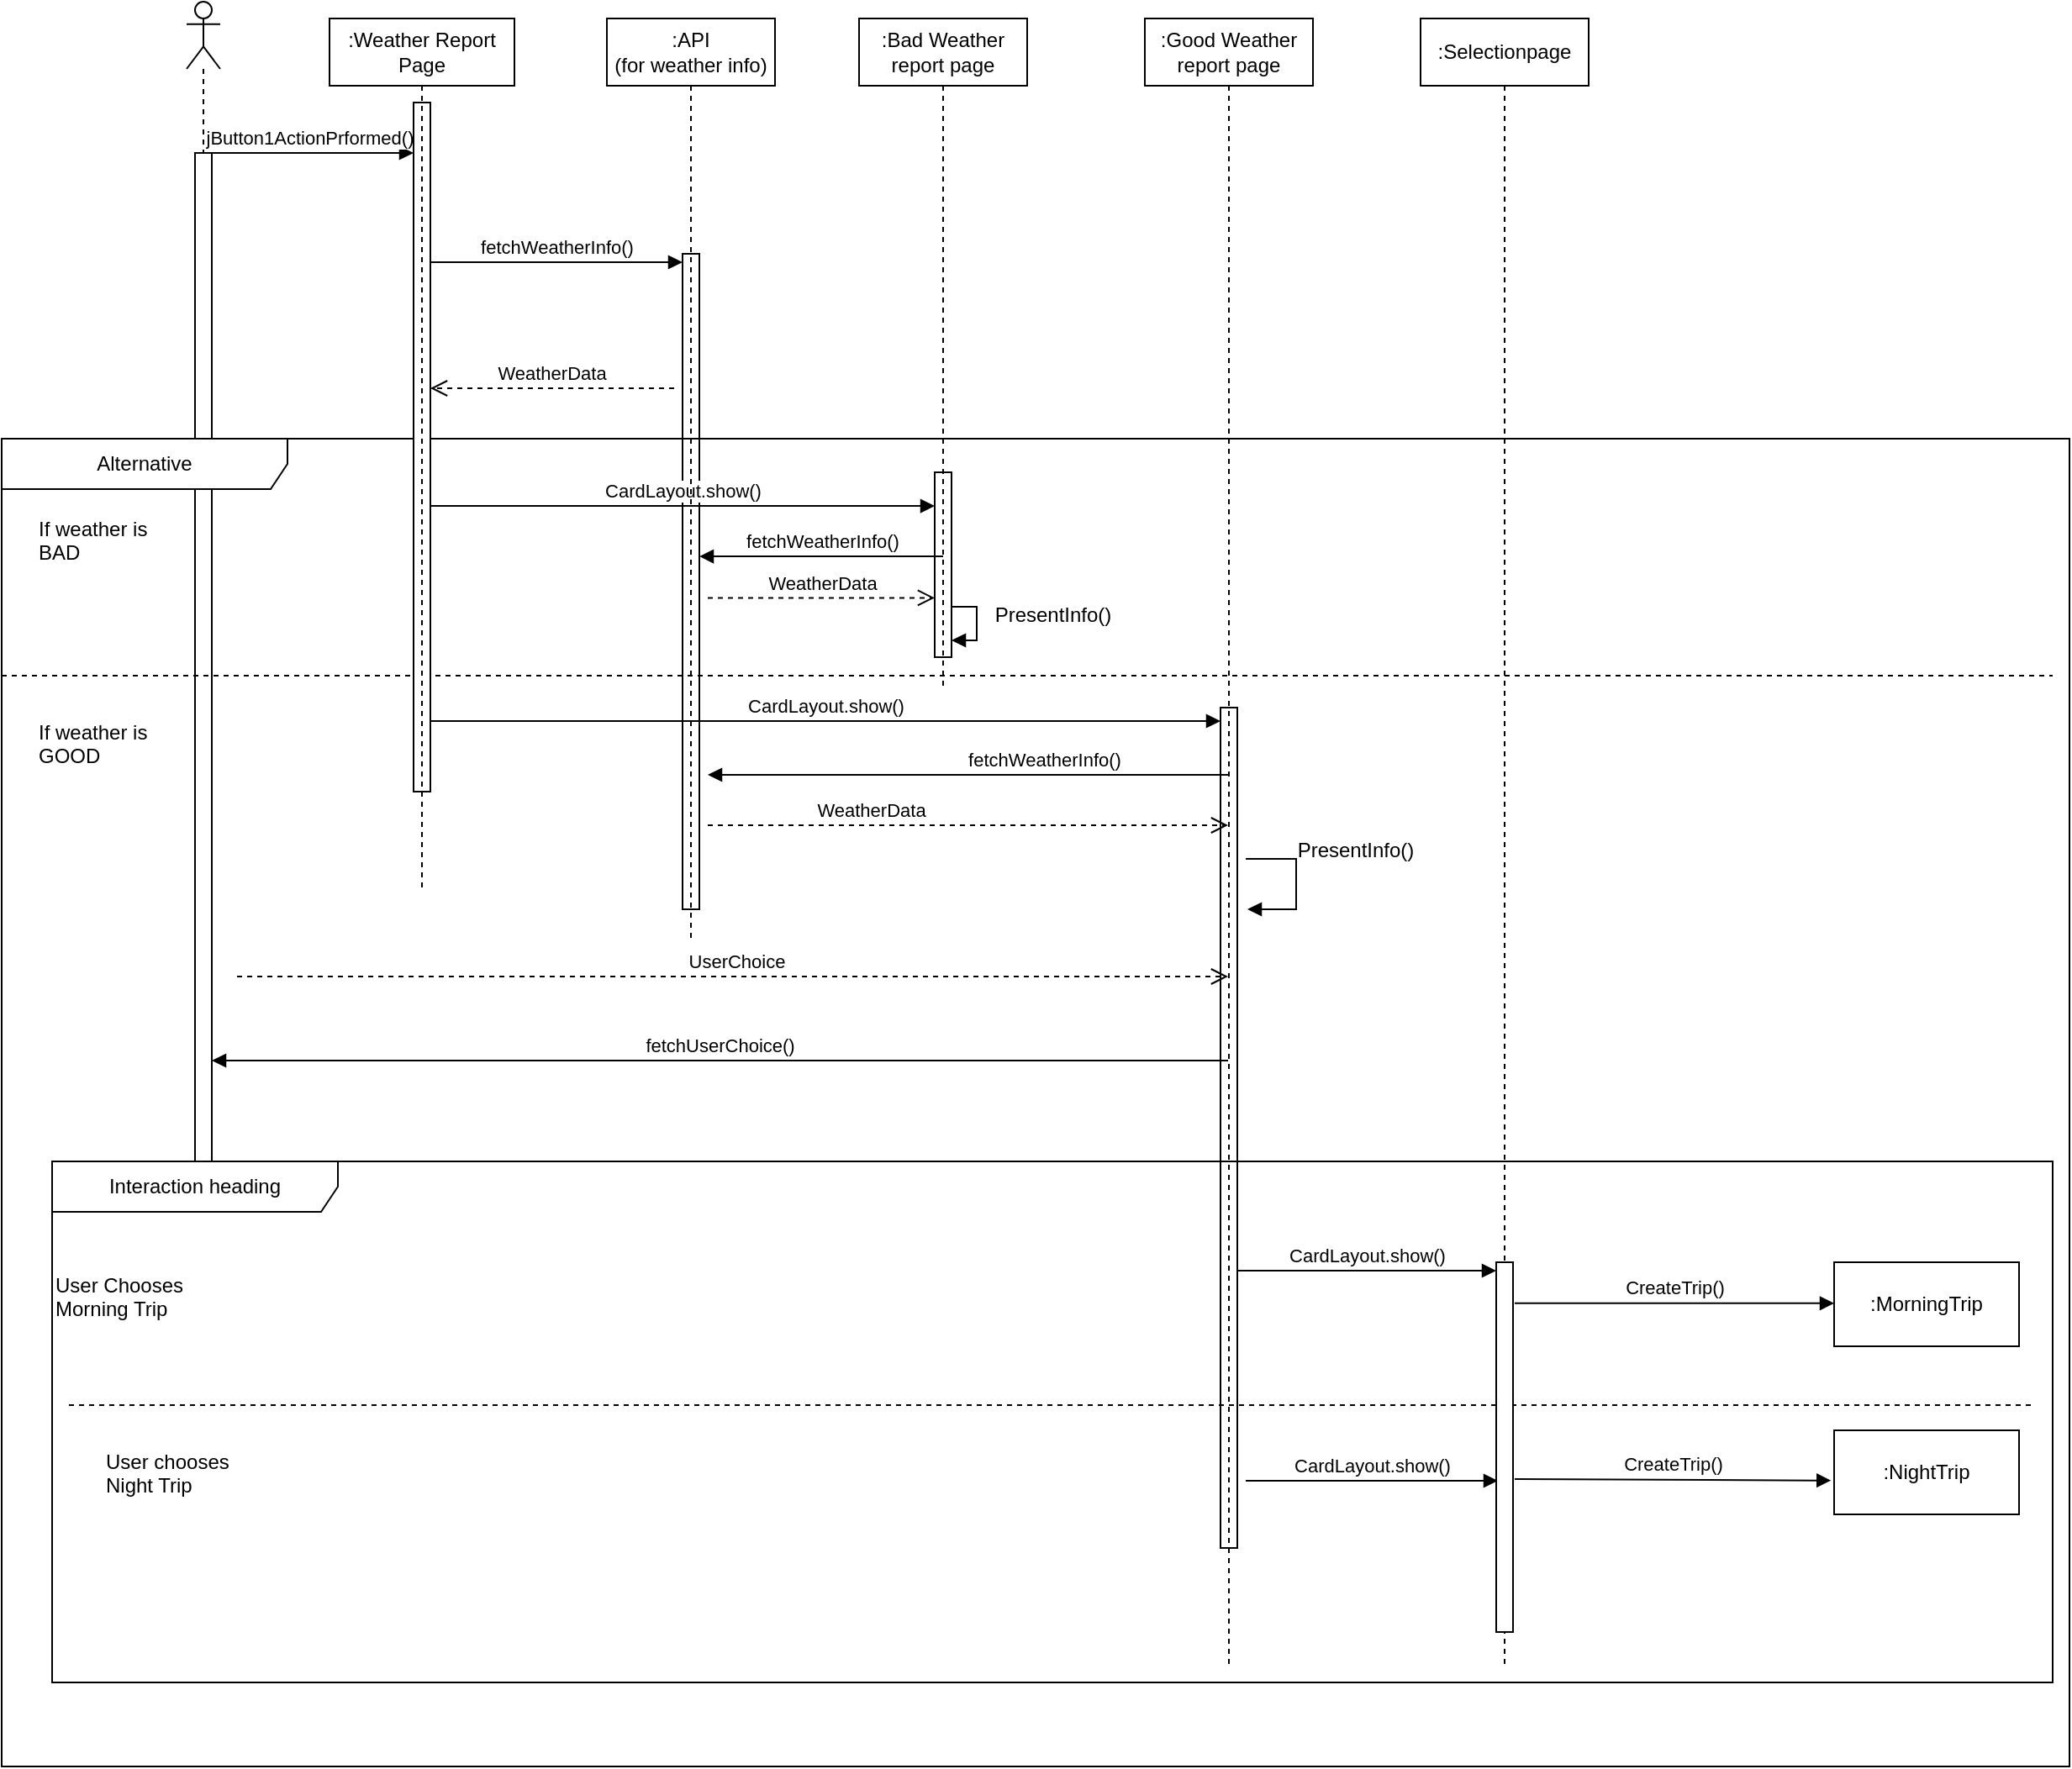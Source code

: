 <mxfile version="26.2.15" pages="2">
  <diagram name="Page-1" id="AXV5Ip_F105kOVPNSi5x">
    <mxGraphModel dx="1281" dy="674" grid="1" gridSize="10" guides="1" tooltips="1" connect="1" arrows="1" fold="1" page="1" pageScale="1" pageWidth="850" pageHeight="1100" math="0" shadow="0">
      <root>
        <mxCell id="0" />
        <mxCell id="1" parent="0" />
        <mxCell id="CMh_r47T7cLFM_LixM8--1" value="" style="shape=umlLifeline;perimeter=lifelinePerimeter;whiteSpace=wrap;html=1;container=1;dropTarget=0;collapsible=0;recursiveResize=0;outlineConnect=0;portConstraint=eastwest;newEdgeStyle={&quot;curved&quot;:0,&quot;rounded&quot;:0};participant=umlActor;" parent="1" vertex="1">
          <mxGeometry x="150" y="790" width="20" height="680" as="geometry" />
        </mxCell>
        <mxCell id="CMh_r47T7cLFM_LixM8--2" value="" style="html=1;points=[[0,0,0,0,5],[0,1,0,0,-5],[1,0,0,0,5],[1,1,0,0,-5]];perimeter=orthogonalPerimeter;outlineConnect=0;targetShapes=umlLifeline;portConstraint=eastwest;newEdgeStyle={&quot;curved&quot;:0,&quot;rounded&quot;:0};" parent="CMh_r47T7cLFM_LixM8--1" vertex="1">
          <mxGeometry x="5" y="90" width="10" height="610" as="geometry" />
        </mxCell>
        <mxCell id="CMh_r47T7cLFM_LixM8--5" value="jButton1ActionPrformed()" style="html=1;verticalAlign=bottom;endArrow=block;curved=0;rounded=0;" parent="1" target="CMh_r47T7cLFM_LixM8--31" edge="1">
          <mxGeometry width="80" relative="1" as="geometry">
            <mxPoint x="160" y="880" as="sourcePoint" />
            <mxPoint x="290" y="880" as="targetPoint" />
          </mxGeometry>
        </mxCell>
        <mxCell id="CMh_r47T7cLFM_LixM8--8" value="" style="html=1;points=[[0,0,0,0,5],[0,1,0,0,-5],[1,0,0,0,5],[1,1,0,0,-5]];perimeter=orthogonalPerimeter;outlineConnect=0;targetShapes=umlLifeline;portConstraint=eastwest;newEdgeStyle={&quot;curved&quot;:0,&quot;rounded&quot;:0};" parent="1" vertex="1">
          <mxGeometry x="445" y="940" width="10" height="390" as="geometry" />
        </mxCell>
        <mxCell id="CMh_r47T7cLFM_LixM8--9" value="fetchWeatherInfo()" style="html=1;verticalAlign=bottom;endArrow=block;curved=0;rounded=0;entryX=0;entryY=0;entryDx=0;entryDy=5;entryPerimeter=0;" parent="1" source="CMh_r47T7cLFM_LixM8--31" target="CMh_r47T7cLFM_LixM8--8" edge="1">
          <mxGeometry width="80" relative="1" as="geometry">
            <mxPoint x="305" y="910" as="sourcePoint" />
            <mxPoint x="441" y="911" as="targetPoint" />
            <mxPoint as="offset" />
          </mxGeometry>
        </mxCell>
        <mxCell id="CMh_r47T7cLFM_LixM8--10" value="WeatherData" style="html=1;verticalAlign=bottom;endArrow=open;dashed=1;endSize=8;curved=0;rounded=0;" parent="1" target="CMh_r47T7cLFM_LixM8--31" edge="1">
          <mxGeometry x="0.007" relative="1" as="geometry">
            <mxPoint x="440" y="1020" as="sourcePoint" />
            <mxPoint x="500" y="1040" as="targetPoint" />
            <mxPoint as="offset" />
          </mxGeometry>
        </mxCell>
        <mxCell id="CMh_r47T7cLFM_LixM8--11" value="Alternative" style="shape=umlFrame;whiteSpace=wrap;html=1;pointerEvents=0;recursiveResize=0;container=1;collapsible=0;width=170;" parent="1" vertex="1">
          <mxGeometry x="40" y="1050" width="1230" height="790" as="geometry" />
        </mxCell>
        <mxCell id="CMh_r47T7cLFM_LixM8--12" value="&lt;div&gt;If weather is&amp;nbsp;&lt;/div&gt;&lt;div&gt;BAD&lt;/div&gt;" style="text;html=1;" parent="CMh_r47T7cLFM_LixM8--11" vertex="1">
          <mxGeometry width="100" height="20" relative="1" as="geometry">
            <mxPoint x="20" y="40" as="offset" />
          </mxGeometry>
        </mxCell>
        <mxCell id="CMh_r47T7cLFM_LixM8--13" value="&lt;div&gt;If weather is &lt;br&gt;&lt;/div&gt;&lt;div&gt;GOOD&lt;/div&gt;" style="line;strokeWidth=1;dashed=1;labelPosition=center;verticalLabelPosition=bottom;align=left;verticalAlign=top;spacingLeft=20;spacingTop=15;html=1;whiteSpace=wrap;" parent="CMh_r47T7cLFM_LixM8--11" vertex="1">
          <mxGeometry y="136" width="1220" height="10" as="geometry" />
        </mxCell>
        <mxCell id="CMh_r47T7cLFM_LixM8--15" value="CardLayout.show()" style="html=1;verticalAlign=bottom;endArrow=block;curved=0;rounded=0;" parent="CMh_r47T7cLFM_LixM8--11" edge="1">
          <mxGeometry width="80" relative="1" as="geometry">
            <mxPoint x="255" y="168" as="sourcePoint" />
            <mxPoint x="725" y="168" as="targetPoint" />
            <mxPoint as="offset" />
          </mxGeometry>
        </mxCell>
        <mxCell id="CMh_r47T7cLFM_LixM8--16" value="" style="html=1;points=[[0,0,0,0,5],[0,1,0,0,-5],[1,0,0,0,5],[1,1,0,0,-5]];perimeter=orthogonalPerimeter;outlineConnect=0;targetShapes=umlLifeline;portConstraint=eastwest;newEdgeStyle={&quot;curved&quot;:0,&quot;rounded&quot;:0};" parent="CMh_r47T7cLFM_LixM8--11" vertex="1">
          <mxGeometry x="725" y="160" width="10" height="500" as="geometry" />
        </mxCell>
        <mxCell id="CMh_r47T7cLFM_LixM8--19" value="PresentInfo()" style="text;html=1;align=center;verticalAlign=middle;resizable=0;points=[];autosize=1;strokeColor=none;fillColor=none;" parent="CMh_r47T7cLFM_LixM8--11" vertex="1">
          <mxGeometry x="580" y="90" width="90" height="30" as="geometry" />
        </mxCell>
        <mxCell id="CMh_r47T7cLFM_LixM8--20" value="" style="html=1;align=left;spacingLeft=2;endArrow=block;rounded=0;edgeStyle=orthogonalEdgeStyle;curved=0;rounded=0;" parent="CMh_r47T7cLFM_LixM8--11" edge="1">
          <mxGeometry relative="1" as="geometry">
            <mxPoint x="740" y="250" as="sourcePoint" />
            <Array as="points">
              <mxPoint x="770" y="250" />
              <mxPoint x="770" y="280" />
            </Array>
            <mxPoint x="741" y="280" as="targetPoint" />
          </mxGeometry>
        </mxCell>
        <mxCell id="CMh_r47T7cLFM_LixM8--21" value="WeatherData" style="html=1;verticalAlign=bottom;endArrow=open;dashed=1;endSize=8;curved=0;rounded=0;" parent="CMh_r47T7cLFM_LixM8--11" target="CMh_r47T7cLFM_LixM8--48" edge="1">
          <mxGeometry x="-0.372" relative="1" as="geometry">
            <mxPoint x="420" y="230" as="sourcePoint" />
            <mxPoint x="700" y="230" as="targetPoint" />
            <mxPoint as="offset" />
          </mxGeometry>
        </mxCell>
        <mxCell id="CMh_r47T7cLFM_LixM8--22" value="fetchWeatherInfo()" style="html=1;verticalAlign=bottom;endArrow=block;curved=0;rounded=0;" parent="CMh_r47T7cLFM_LixM8--11" source="CMh_r47T7cLFM_LixM8--48" edge="1">
          <mxGeometry x="-0.292" width="80" relative="1" as="geometry">
            <mxPoint x="690" y="200" as="sourcePoint" />
            <mxPoint x="420" y="200" as="targetPoint" />
            <mxPoint as="offset" />
          </mxGeometry>
        </mxCell>
        <mxCell id="CMh_r47T7cLFM_LixM8--23" value="PresentInfo()" style="text;html=1;align=center;verticalAlign=middle;resizable=0;points=[];autosize=1;strokeColor=none;fillColor=none;" parent="CMh_r47T7cLFM_LixM8--11" vertex="1">
          <mxGeometry x="760" y="230" width="90" height="30" as="geometry" />
        </mxCell>
        <mxCell id="CMh_r47T7cLFM_LixM8--24" value="Interaction heading" style="shape=umlFrame;whiteSpace=wrap;html=1;pointerEvents=0;recursiveResize=0;container=1;collapsible=0;width=170;" parent="CMh_r47T7cLFM_LixM8--11" vertex="1">
          <mxGeometry x="30" y="430" width="1190" height="310" as="geometry" />
        </mxCell>
        <mxCell id="CMh_r47T7cLFM_LixM8--25" value="&lt;div&gt;User Chooses&lt;/div&gt;&lt;div&gt;Morning Trip&lt;/div&gt;" style="text;html=1;" parent="CMh_r47T7cLFM_LixM8--24" vertex="1">
          <mxGeometry width="100" height="20" relative="1" as="geometry">
            <mxPoint y="60" as="offset" />
          </mxGeometry>
        </mxCell>
        <mxCell id="CMh_r47T7cLFM_LixM8--26" value="&lt;div&gt;User chooses&amp;nbsp;&lt;/div&gt;&lt;div&gt;Night Trip&lt;/div&gt;" style="line;strokeWidth=1;dashed=1;labelPosition=center;verticalLabelPosition=bottom;align=left;verticalAlign=top;spacingLeft=20;spacingTop=15;html=1;whiteSpace=wrap;" parent="CMh_r47T7cLFM_LixM8--24" vertex="1">
          <mxGeometry x="10" y="140" width="1170" height="10" as="geometry" />
        </mxCell>
        <mxCell id="CMh_r47T7cLFM_LixM8--27" value="CardLayout.show()" style="html=1;verticalAlign=bottom;endArrow=block;curved=0;rounded=0;entryX=0;entryY=0;entryDx=0;entryDy=5;entryPerimeter=0;" parent="CMh_r47T7cLFM_LixM8--24" edge="1">
          <mxGeometry width="80" relative="1" as="geometry">
            <mxPoint x="710" y="190" as="sourcePoint" />
            <mxPoint x="860" y="190" as="targetPoint" />
            <mxPoint as="offset" />
          </mxGeometry>
        </mxCell>
        <mxCell id="CMh_r47T7cLFM_LixM8--28" value="CreateTrip()" style="html=1;verticalAlign=bottom;endArrow=block;curved=0;rounded=0;entryX=-0.017;entryY=0.597;entryDx=0;entryDy=0;entryPerimeter=0;" parent="CMh_r47T7cLFM_LixM8--24" target="CMh_r47T7cLFM_LixM8--39" edge="1">
          <mxGeometry width="80" relative="1" as="geometry">
            <mxPoint x="870" y="189" as="sourcePoint" />
            <mxPoint x="1060" y="189" as="targetPoint" />
            <mxPoint as="offset" />
          </mxGeometry>
        </mxCell>
        <mxCell id="CMh_r47T7cLFM_LixM8--29" value="UserChoice" style="html=1;verticalAlign=bottom;endArrow=open;dashed=1;endSize=8;curved=0;rounded=0;" parent="CMh_r47T7cLFM_LixM8--11" target="CMh_r47T7cLFM_LixM8--48" edge="1">
          <mxGeometry x="0.007" relative="1" as="geometry">
            <mxPoint x="140" y="320" as="sourcePoint" />
            <mxPoint x="710" y="320" as="targetPoint" />
            <mxPoint as="offset" />
          </mxGeometry>
        </mxCell>
        <mxCell id="CMh_r47T7cLFM_LixM8--30" value="fetchUserChoice()" style="html=1;verticalAlign=bottom;endArrow=block;curved=0;rounded=0;" parent="CMh_r47T7cLFM_LixM8--11" source="CMh_r47T7cLFM_LixM8--48" edge="1">
          <mxGeometry width="80" relative="1" as="geometry">
            <mxPoint x="690" y="370" as="sourcePoint" />
            <mxPoint x="125" y="370" as="targetPoint" />
            <mxPoint as="offset" />
          </mxGeometry>
        </mxCell>
        <mxCell id="CMh_r47T7cLFM_LixM8--31" value="" style="html=1;points=[[0,0,0,0,5],[0,1,0,0,-5],[1,0,0,0,5],[1,1,0,0,-5]];perimeter=orthogonalPerimeter;outlineConnect=0;targetShapes=umlLifeline;portConstraint=eastwest;newEdgeStyle={&quot;curved&quot;:0,&quot;rounded&quot;:0};" parent="CMh_r47T7cLFM_LixM8--11" vertex="1">
          <mxGeometry x="245" y="-200" width="10" height="410" as="geometry" />
        </mxCell>
        <mxCell id="CMh_r47T7cLFM_LixM8--39" value=":NightTrip" style="html=1;whiteSpace=wrap;" parent="CMh_r47T7cLFM_LixM8--11" vertex="1">
          <mxGeometry x="1090" y="590" width="110" height="50" as="geometry" />
        </mxCell>
        <mxCell id="CMh_r47T7cLFM_LixM8--48" value=":Good Weather report page" style="shape=umlLifeline;perimeter=lifelinePerimeter;whiteSpace=wrap;html=1;container=1;dropTarget=0;collapsible=0;recursiveResize=0;outlineConnect=0;portConstraint=eastwest;newEdgeStyle={&quot;curved&quot;:0,&quot;rounded&quot;:0};" parent="CMh_r47T7cLFM_LixM8--11" vertex="1">
          <mxGeometry x="680" y="-250" width="100" height="980" as="geometry" />
        </mxCell>
        <mxCell id="CMh_r47T7cLFM_LixM8--33" value="" style="html=1;points=[[0,0,0,0,5],[0,1,0,0,-5],[1,0,0,0,5],[1,1,0,0,-5]];perimeter=orthogonalPerimeter;outlineConnect=0;targetShapes=umlLifeline;portConstraint=eastwest;newEdgeStyle={&quot;curved&quot;:0,&quot;rounded&quot;:0};" parent="1" vertex="1">
          <mxGeometry x="595" y="1070" width="10" height="110" as="geometry" />
        </mxCell>
        <mxCell id="CMh_r47T7cLFM_LixM8--34" value="fetchWeatherInfo()" style="html=1;verticalAlign=bottom;endArrow=block;curved=0;rounded=0;exitX=0.5;exitY=0.455;exitDx=0;exitDy=0;exitPerimeter=0;" parent="1" source="CMh_r47T7cLFM_LixM8--33" target="CMh_r47T7cLFM_LixM8--8" edge="1">
          <mxGeometry width="80" relative="1" as="geometry">
            <mxPoint x="430" y="1130" as="sourcePoint" />
            <mxPoint x="570" y="1130" as="targetPoint" />
            <mxPoint as="offset" />
          </mxGeometry>
        </mxCell>
        <mxCell id="CMh_r47T7cLFM_LixM8--35" value="WeatherData" style="html=1;verticalAlign=bottom;endArrow=open;dashed=1;endSize=8;curved=0;rounded=0;exitX=1.5;exitY=0.571;exitDx=0;exitDy=0;exitPerimeter=0;" parent="1" edge="1">
          <mxGeometry x="0.007" relative="1" as="geometry">
            <mxPoint x="460" y="1144.69" as="sourcePoint" />
            <mxPoint x="595" y="1144.69" as="targetPoint" />
            <mxPoint as="offset" />
          </mxGeometry>
        </mxCell>
        <mxCell id="CMh_r47T7cLFM_LixM8--36" value="CardLayout.show()" style="html=1;verticalAlign=bottom;endArrow=block;curved=0;rounded=0;entryX=0;entryY=0.182;entryDx=0;entryDy=0;entryPerimeter=0;" parent="1" source="CMh_r47T7cLFM_LixM8--31" target="CMh_r47T7cLFM_LixM8--33" edge="1">
          <mxGeometry width="80" relative="1" as="geometry">
            <mxPoint x="285" y="1110" as="sourcePoint" />
            <mxPoint x="575" y="1110" as="targetPoint" />
          </mxGeometry>
        </mxCell>
        <mxCell id="CMh_r47T7cLFM_LixM8--37" value="CardLayout.show()" style="html=1;verticalAlign=bottom;endArrow=block;curved=0;rounded=0;entryX=0;entryY=0;entryDx=0;entryDy=5;entryPerimeter=0;" parent="1" source="CMh_r47T7cLFM_LixM8--16" target="CMh_r47T7cLFM_LixM8--46" edge="1">
          <mxGeometry width="80" relative="1" as="geometry">
            <mxPoint x="660" y="1600" as="sourcePoint" />
            <mxPoint x="1100" y="1600" as="targetPoint" />
            <mxPoint as="offset" />
          </mxGeometry>
        </mxCell>
        <mxCell id="CMh_r47T7cLFM_LixM8--38" value=":MorningTrip" style="html=1;whiteSpace=wrap;" parent="1" vertex="1">
          <mxGeometry x="1130" y="1540" width="110" height="50" as="geometry" />
        </mxCell>
        <mxCell id="CMh_r47T7cLFM_LixM8--40" value="CreateTrip()" style="html=1;verticalAlign=bottom;endArrow=block;curved=0;rounded=0;entryX=0;entryY=0;entryDx=0;entryDy=5;entryPerimeter=0;" parent="1" edge="1">
          <mxGeometry width="80" relative="1" as="geometry">
            <mxPoint x="940" y="1564.41" as="sourcePoint" />
            <mxPoint x="1130" y="1564.41" as="targetPoint" />
            <mxPoint as="offset" />
          </mxGeometry>
        </mxCell>
        <mxCell id="CMh_r47T7cLFM_LixM8--45" value=":Selectionpage" style="shape=umlLifeline;perimeter=lifelinePerimeter;whiteSpace=wrap;html=1;container=1;dropTarget=0;collapsible=0;recursiveResize=0;outlineConnect=0;portConstraint=eastwest;newEdgeStyle={&quot;curved&quot;:0,&quot;rounded&quot;:0};" parent="1" vertex="1">
          <mxGeometry x="884" y="800" width="100" height="980" as="geometry" />
        </mxCell>
        <mxCell id="CMh_r47T7cLFM_LixM8--46" value="" style="html=1;points=[[0,0,0,0,5],[0,1,0,0,-5],[1,0,0,0,5],[1,1,0,0,-5]];perimeter=orthogonalPerimeter;outlineConnect=0;targetShapes=umlLifeline;portConstraint=eastwest;newEdgeStyle={&quot;curved&quot;:0,&quot;rounded&quot;:0};" parent="CMh_r47T7cLFM_LixM8--45" vertex="1">
          <mxGeometry x="45" y="740" width="10" height="220" as="geometry" />
        </mxCell>
        <mxCell id="kHR4wdTg7dmJQ8iSeUxn-1" value=":Bad Weather report page" style="shape=umlLifeline;perimeter=lifelinePerimeter;whiteSpace=wrap;html=1;container=1;dropTarget=0;collapsible=0;recursiveResize=0;outlineConnect=0;portConstraint=eastwest;newEdgeStyle={&quot;curved&quot;:0,&quot;rounded&quot;:0};" parent="1" vertex="1">
          <mxGeometry x="550" y="800" width="100" height="400" as="geometry" />
        </mxCell>
        <mxCell id="kHR4wdTg7dmJQ8iSeUxn-2" value=":Weather Report Page" style="shape=umlLifeline;perimeter=lifelinePerimeter;whiteSpace=wrap;html=1;container=1;dropTarget=0;collapsible=0;recursiveResize=0;outlineConnect=0;portConstraint=eastwest;newEdgeStyle={&quot;curved&quot;:0,&quot;rounded&quot;:0};" parent="1" vertex="1">
          <mxGeometry x="235" y="800" width="110" height="520" as="geometry" />
        </mxCell>
        <mxCell id="kHR4wdTg7dmJQ8iSeUxn-3" value=":API&lt;div&gt;(for weather info)&lt;/div&gt;" style="shape=umlLifeline;perimeter=lifelinePerimeter;whiteSpace=wrap;html=1;container=1;dropTarget=0;collapsible=0;recursiveResize=0;outlineConnect=0;portConstraint=eastwest;newEdgeStyle={&quot;curved&quot;:0,&quot;rounded&quot;:0};" parent="1" vertex="1">
          <mxGeometry x="400" y="800" width="100" height="550" as="geometry" />
        </mxCell>
        <mxCell id="kHR4wdTg7dmJQ8iSeUxn-5" value="" style="html=1;align=left;spacingLeft=2;endArrow=block;rounded=0;edgeStyle=orthogonalEdgeStyle;curved=0;rounded=0;" parent="1" edge="1">
          <mxGeometry relative="1" as="geometry">
            <mxPoint x="605" y="1150" as="sourcePoint" />
            <Array as="points">
              <mxPoint x="620" y="1150" />
              <mxPoint x="620" y="1170" />
            </Array>
            <mxPoint x="605" y="1170" as="targetPoint" />
          </mxGeometry>
        </mxCell>
      </root>
    </mxGraphModel>
  </diagram>
  <diagram id="TGKAu9yf3UNuqIlEmu5j" name="Page-2">
    <mxGraphModel grid="1" page="1" gridSize="10" guides="1" tooltips="1" connect="1" arrows="1" fold="1" pageScale="1" pageWidth="850" pageHeight="1100" math="0" shadow="0">
      <root>
        <mxCell id="0" />
        <mxCell id="1" parent="0" />
      </root>
    </mxGraphModel>
  </diagram>
</mxfile>
